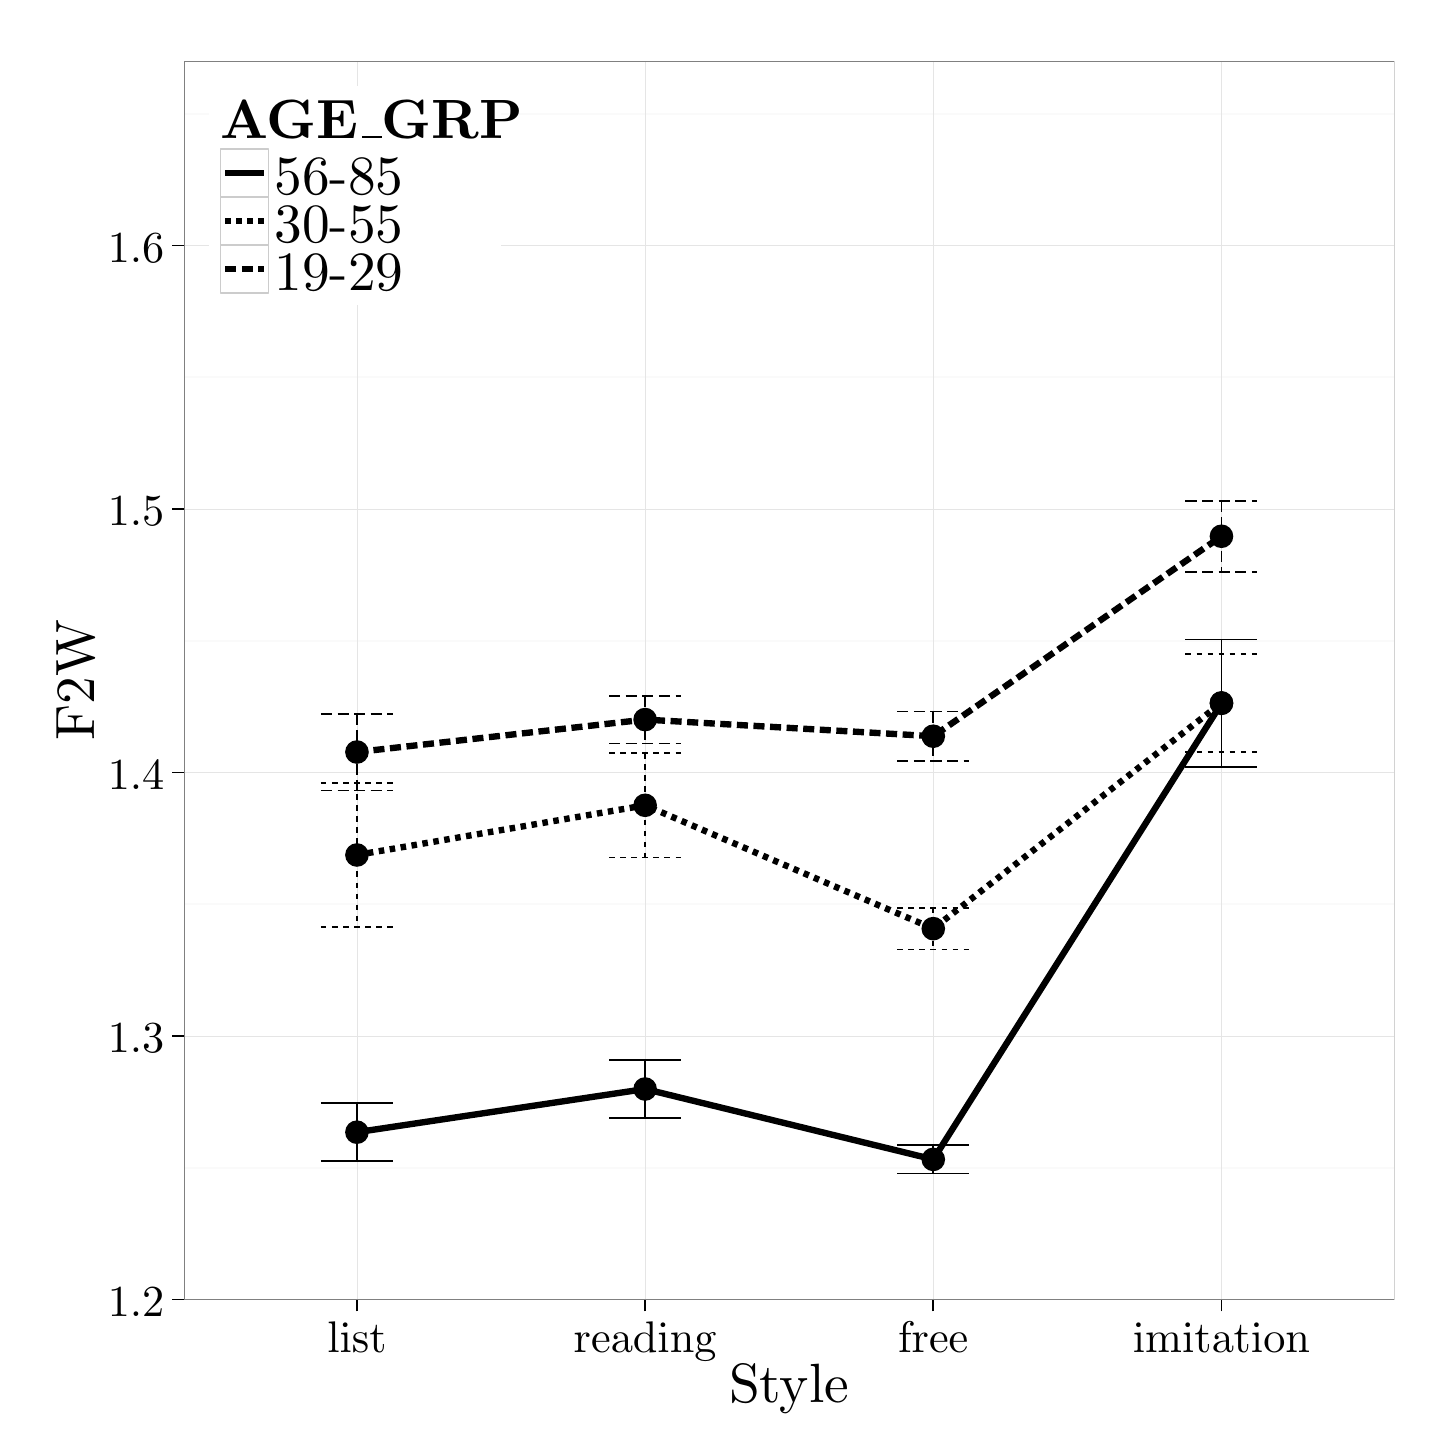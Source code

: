 % Created by tikzDevice version 0.8.1 on 2016-02-09 02:15:16
% !TEX encoding = UTF-8 Unicode
\begin{tikzpicture}[x=1pt,y=1pt]
\definecolor{fillColor}{RGB}{255,255,255}
\path[use as bounding box,fill=fillColor,fill opacity=0.00] (0,0) rectangle (505.89,505.89);
\begin{scope}
\path[clip] (  0.00,  0.00) rectangle (505.89,505.89);
\definecolor{drawColor}{RGB}{255,255,255}
\definecolor{fillColor}{RGB}{255,255,255}

\path[draw=drawColor,line width= 0.6pt,line join=round,line cap=round,fill=fillColor] (  0.00, -0.00) rectangle (505.89,505.89);
\end{scope}
\begin{scope}
\path[clip] ( 56.50, 46.31) rectangle (493.85,493.84);
\definecolor{fillColor}{RGB}{255,255,255}

\path[fill=fillColor] ( 56.50, 46.31) rectangle (493.85,493.84);
\definecolor{drawColor}{gray}{0.98}

\path[draw=drawColor,line width= 0.6pt,line join=round] ( 56.50, 93.92) --
	(493.85, 93.92);

\path[draw=drawColor,line width= 0.6pt,line join=round] ( 56.50,189.14) --
	(493.85,189.14);

\path[draw=drawColor,line width= 0.6pt,line join=round] ( 56.50,284.36) --
	(493.85,284.36);

\path[draw=drawColor,line width= 0.6pt,line join=round] ( 56.50,379.58) --
	(493.85,379.58);

\path[draw=drawColor,line width= 0.6pt,line join=round] ( 56.50,474.80) --
	(493.85,474.80);
\definecolor{drawColor}{gray}{0.90}

\path[draw=drawColor,line width= 0.2pt,line join=round] ( 56.50, 46.31) --
	(493.85, 46.31);

\path[draw=drawColor,line width= 0.2pt,line join=round] ( 56.50,141.53) --
	(493.85,141.53);

\path[draw=drawColor,line width= 0.2pt,line join=round] ( 56.50,236.75) --
	(493.85,236.75);

\path[draw=drawColor,line width= 0.2pt,line join=round] ( 56.50,331.97) --
	(493.85,331.97);

\path[draw=drawColor,line width= 0.2pt,line join=round] ( 56.50,427.19) --
	(493.85,427.19);

\path[draw=drawColor,line width= 0.2pt,line join=round] (118.98, 46.31) --
	(118.98,493.84);

\path[draw=drawColor,line width= 0.2pt,line join=round] (223.11, 46.31) --
	(223.11,493.84);

\path[draw=drawColor,line width= 0.2pt,line join=round] (327.24, 46.31) --
	(327.24,493.84);

\path[draw=drawColor,line width= 0.2pt,line join=round] (431.37, 46.31) --
	(431.37,493.84);
\definecolor{fillColor}{RGB}{0,0,0}

\path[fill=fillColor] (118.98,106.77) circle (  4.27);

\path[fill=fillColor] (118.98,206.94) circle (  4.27);

\path[fill=fillColor] (118.98,244.14) circle (  4.27);

\path[fill=fillColor] (223.11,122.37) circle (  4.27);

\path[fill=fillColor] (223.11,224.89) circle (  4.27);

\path[fill=fillColor] (223.11,255.87) circle (  4.27);

\path[fill=fillColor] (327.24, 96.94) circle (  4.27);

\path[fill=fillColor] (327.24,180.32) circle (  4.27);

\path[fill=fillColor] (327.24,249.85) circle (  4.27);

\path[fill=fillColor] (431.37,261.72) circle (  4.27);

\path[fill=fillColor] (431.37,261.91) circle (  4.27);

\path[fill=fillColor] (431.37,322.11) circle (  4.27);
\definecolor{drawColor}{RGB}{0,0,0}

\path[draw=drawColor,line width= 2.3pt,line join=round] (118.98,106.77) --
	(223.11,122.37) --
	(327.24, 96.94) --
	(431.37,261.72);

\path[draw=drawColor,line width= 2.3pt,dash pattern=on 2pt off 2pt ,line join=round] (118.98,206.94) --
	(223.11,224.89) --
	(327.24,180.32) --
	(431.37,261.91);

\path[draw=drawColor,line width= 2.3pt,dash pattern=on 4pt off 2pt ,line join=round] (118.98,244.14) --
	(223.11,255.87) --
	(327.24,249.85) --
	(431.37,322.11);

\path[draw=drawColor,line width= 0.6pt,line join=round] (105.96,117.25) --
	(132.00,117.25);

\path[draw=drawColor,line width= 0.6pt,line join=round] (118.98,117.25) --
	(118.98, 96.30);

\path[draw=drawColor,line width= 0.6pt,line join=round] (105.96, 96.30) --
	(132.00, 96.30);

\path[draw=drawColor,line width= 0.6pt,line join=round] (210.09,132.83) --
	(236.13,132.83);

\path[draw=drawColor,line width= 0.6pt,line join=round] (223.11,132.83) --
	(223.11,111.92);

\path[draw=drawColor,line width= 0.6pt,line join=round] (210.09,111.92) --
	(236.13,111.92);

\path[draw=drawColor,line width= 0.6pt,line join=round] (314.22,102.07) --
	(340.25,102.07);

\path[draw=drawColor,line width= 0.6pt,line join=round] (327.24,102.07) --
	(327.24, 91.82);

\path[draw=drawColor,line width= 0.6pt,line join=round] (314.22, 91.82) --
	(340.25, 91.82);

\path[draw=drawColor,line width= 0.6pt,line join=round] (418.35,284.76) --
	(444.38,284.76);

\path[draw=drawColor,line width= 0.6pt,line join=round] (431.37,284.76) --
	(431.37,238.69);

\path[draw=drawColor,line width= 0.6pt,line join=round] (418.35,238.69) --
	(444.38,238.69);

\path[draw=drawColor,line width= 0.6pt,dash pattern=on 2pt off 2pt ,line join=round] (105.96,232.98) --
	(132.00,232.98);

\path[draw=drawColor,line width= 0.6pt,dash pattern=on 2pt off 2pt ,line join=round] (118.98,232.98) --
	(118.98,180.91);

\path[draw=drawColor,line width= 0.6pt,dash pattern=on 2pt off 2pt ,line join=round] (105.96,180.91) --
	(132.00,180.91);

\path[draw=drawColor,line width= 0.6pt,dash pattern=on 2pt off 2pt ,line join=round] (210.09,243.69) --
	(236.13,243.69);

\path[draw=drawColor,line width= 0.6pt,dash pattern=on 2pt off 2pt ,line join=round] (223.11,243.69) --
	(223.11,206.09);

\path[draw=drawColor,line width= 0.6pt,dash pattern=on 2pt off 2pt ,line join=round] (210.09,206.09) --
	(236.13,206.09);

\path[draw=drawColor,line width= 0.6pt,dash pattern=on 2pt off 2pt ,line join=round] (314.22,187.88) --
	(340.25,187.88);

\path[draw=drawColor,line width= 0.6pt,dash pattern=on 2pt off 2pt ,line join=round] (327.24,187.88) --
	(327.24,172.76);

\path[draw=drawColor,line width= 0.6pt,dash pattern=on 2pt off 2pt ,line join=round] (314.22,172.76) --
	(340.25,172.76);

\path[draw=drawColor,line width= 0.6pt,dash pattern=on 2pt off 2pt ,line join=round] (418.35,279.57) --
	(444.38,279.57);

\path[draw=drawColor,line width= 0.6pt,dash pattern=on 2pt off 2pt ,line join=round] (431.37,279.57) --
	(431.37,244.26);

\path[draw=drawColor,line width= 0.6pt,dash pattern=on 2pt off 2pt ,line join=round] (418.35,244.26) --
	(444.38,244.26);

\path[draw=drawColor,line width= 0.6pt,dash pattern=on 4pt off 2pt ,line join=round] (105.96,257.99) --
	(132.00,257.99);

\path[draw=drawColor,line width= 0.6pt,dash pattern=on 4pt off 2pt ,line join=round] (118.98,257.99) --
	(118.98,230.29);

\path[draw=drawColor,line width= 0.6pt,dash pattern=on 4pt off 2pt ,line join=round] (105.96,230.29) --
	(132.00,230.29);

\path[draw=drawColor,line width= 0.6pt,dash pattern=on 4pt off 2pt ,line join=round] (210.09,264.50) --
	(236.13,264.50);

\path[draw=drawColor,line width= 0.6pt,dash pattern=on 4pt off 2pt ,line join=round] (223.11,264.50) --
	(223.11,247.24);

\path[draw=drawColor,line width= 0.6pt,dash pattern=on 4pt off 2pt ,line join=round] (210.09,247.24) --
	(236.13,247.24);

\path[draw=drawColor,line width= 0.6pt,dash pattern=on 4pt off 2pt ,line join=round] (314.22,258.76) --
	(340.25,258.76);

\path[draw=drawColor,line width= 0.6pt,dash pattern=on 4pt off 2pt ,line join=round] (327.24,258.76) --
	(327.24,240.93);

\path[draw=drawColor,line width= 0.6pt,dash pattern=on 4pt off 2pt ,line join=round] (314.22,240.93) --
	(340.25,240.93);

\path[draw=drawColor,line width= 0.6pt,dash pattern=on 4pt off 2pt ,line join=round] (418.35,334.91) --
	(444.38,334.91);

\path[draw=drawColor,line width= 0.6pt,dash pattern=on 4pt off 2pt ,line join=round] (431.37,334.91) --
	(431.37,309.31);

\path[draw=drawColor,line width= 0.6pt,dash pattern=on 4pt off 2pt ,line join=round] (418.35,309.31) --
	(444.38,309.31);
\definecolor{drawColor}{gray}{0.50}

\path[draw=drawColor,line width= 0.6pt,line join=round,line cap=round] ( 56.50, 46.31) rectangle (493.85,493.84);
\end{scope}
\begin{scope}
\path[clip] (  0.00,  0.00) rectangle (505.89,505.89);
\definecolor{drawColor}{RGB}{0,0,0}

\node[text=drawColor,anchor=base east,inner sep=0pt, outer sep=0pt, scale=  1.60] at ( 49.39, 40.27) {1.2};

\node[text=drawColor,anchor=base east,inner sep=0pt, outer sep=0pt, scale=  1.60] at ( 49.39,135.50) {1.3};

\node[text=drawColor,anchor=base east,inner sep=0pt, outer sep=0pt, scale=  1.60] at ( 49.39,230.72) {1.4};

\node[text=drawColor,anchor=base east,inner sep=0pt, outer sep=0pt, scale=  1.60] at ( 49.39,325.94) {1.5};

\node[text=drawColor,anchor=base east,inner sep=0pt, outer sep=0pt, scale=  1.60] at ( 49.39,421.16) {1.6};
\end{scope}
\begin{scope}
\path[clip] (  0.00,  0.00) rectangle (505.89,505.89);
\definecolor{drawColor}{RGB}{0,0,0}

\path[draw=drawColor,line width= 0.6pt,line join=round] ( 52.24, 46.31) --
	( 56.50, 46.31);

\path[draw=drawColor,line width= 0.6pt,line join=round] ( 52.24,141.53) --
	( 56.50,141.53);

\path[draw=drawColor,line width= 0.6pt,line join=round] ( 52.24,236.75) --
	( 56.50,236.75);

\path[draw=drawColor,line width= 0.6pt,line join=round] ( 52.24,331.97) --
	( 56.50,331.97);

\path[draw=drawColor,line width= 0.6pt,line join=round] ( 52.24,427.19) --
	( 56.50,427.19);
\end{scope}
\begin{scope}
\path[clip] (  0.00,  0.00) rectangle (505.89,505.89);
\definecolor{drawColor}{RGB}{0,0,0}

\path[draw=drawColor,line width= 0.6pt,line join=round] (118.98, 42.04) --
	(118.98, 46.31);

\path[draw=drawColor,line width= 0.6pt,line join=round] (223.11, 42.04) --
	(223.11, 46.31);

\path[draw=drawColor,line width= 0.6pt,line join=round] (327.24, 42.04) --
	(327.24, 46.31);

\path[draw=drawColor,line width= 0.6pt,line join=round] (431.37, 42.04) --
	(431.37, 46.31);
\end{scope}
\begin{scope}
\path[clip] (  0.00,  0.00) rectangle (505.89,505.89);
\definecolor{drawColor}{RGB}{0,0,0}

\node[text=drawColor,anchor=base,inner sep=0pt, outer sep=0pt, scale=  1.60] at (118.98, 27.13) {list};

\node[text=drawColor,anchor=base,inner sep=0pt, outer sep=0pt, scale=  1.60] at (223.11, 27.13) {reading};

\node[text=drawColor,anchor=base,inner sep=0pt, outer sep=0pt, scale=  1.60] at (327.24, 27.13) {free};

\node[text=drawColor,anchor=base,inner sep=0pt, outer sep=0pt, scale=  1.60] at (431.37, 27.13) {imitation};
\end{scope}
\begin{scope}
\path[clip] (  0.00,  0.00) rectangle (505.89,505.89);
\definecolor{drawColor}{RGB}{0,0,0}

\node[text=drawColor,anchor=base,inner sep=0pt, outer sep=0pt, scale=  2.00] at (275.17,  9.03) {Style};
\end{scope}
\begin{scope}
\path[clip] (  0.00,  0.00) rectangle (505.89,505.89);
\definecolor{drawColor}{RGB}{0,0,0}

\node[text=drawColor,rotate= 90.00,anchor=base,inner sep=0pt, outer sep=0pt, scale=  2.00] at ( 24.12,270.08) {F2W};
\end{scope}
\begin{scope}
\path[clip] (  0.00,  0.00) rectangle (505.89,505.89);
\definecolor{fillColor}{RGB}{255,255,255}

\path[fill=fillColor] ( 65.37,405.66) rectangle (171.07,484.98);
\end{scope}
\begin{scope}
\path[clip] (  0.00,  0.00) rectangle (505.89,505.89);
\definecolor{drawColor}{RGB}{0,0,0}

\node[text=drawColor,anchor=base west,inner sep=0pt, outer sep=0pt, scale=  2.00] at ( 69.64,465.96) {\bfseries AGE{\_{}}GRP};
\end{scope}
\begin{scope}
\path[clip] (  0.00,  0.00) rectangle (505.89,505.89);
\definecolor{drawColor}{gray}{0.80}
\definecolor{fillColor}{RGB}{255,255,255}

\path[draw=drawColor,line width= 0.6pt,line join=round,line cap=round,fill=fillColor] ( 69.64,444.61) rectangle ( 86.98,461.96);
\end{scope}
\begin{scope}
\path[clip] (  0.00,  0.00) rectangle (505.89,505.89);
\definecolor{drawColor}{RGB}{0,0,0}

\path[draw=drawColor,line width= 2.3pt,line join=round] ( 71.37,453.29) -- ( 85.25,453.29);
\end{scope}
\begin{scope}
\path[clip] (  0.00,  0.00) rectangle (505.89,505.89);
\definecolor{drawColor}{RGB}{0,0,0}

\path[draw=drawColor,line width= 0.6pt,line join=round] ( 71.37,453.29) -- ( 85.25,453.29);
\end{scope}
\begin{scope}
\path[clip] (  0.00,  0.00) rectangle (505.89,505.89);
\definecolor{drawColor}{gray}{0.80}
\definecolor{fillColor}{RGB}{255,255,255}

\path[draw=drawColor,line width= 0.6pt,line join=round,line cap=round,fill=fillColor] ( 69.64,427.27) rectangle ( 86.98,444.61);
\end{scope}
\begin{scope}
\path[clip] (  0.00,  0.00) rectangle (505.89,505.89);
\definecolor{drawColor}{RGB}{0,0,0}

\path[draw=drawColor,line width= 2.3pt,dash pattern=on 2pt off 2pt ,line join=round] ( 71.37,435.94) -- ( 85.25,435.94);
\end{scope}
\begin{scope}
\path[clip] (  0.00,  0.00) rectangle (505.89,505.89);
\definecolor{drawColor}{RGB}{0,0,0}

\path[draw=drawColor,line width= 0.6pt,dash pattern=on 2pt off 2pt ,line join=round] ( 71.37,435.94) -- ( 85.25,435.94);
\end{scope}
\begin{scope}
\path[clip] (  0.00,  0.00) rectangle (505.89,505.89);
\definecolor{drawColor}{gray}{0.80}
\definecolor{fillColor}{RGB}{255,255,255}

\path[draw=drawColor,line width= 0.6pt,line join=round,line cap=round,fill=fillColor] ( 69.64,409.92) rectangle ( 86.98,427.27);
\end{scope}
\begin{scope}
\path[clip] (  0.00,  0.00) rectangle (505.89,505.89);
\definecolor{drawColor}{RGB}{0,0,0}

\path[draw=drawColor,line width= 2.3pt,dash pattern=on 4pt off 2pt ,line join=round] ( 71.37,418.60) -- ( 85.25,418.60);
\end{scope}
\begin{scope}
\path[clip] (  0.00,  0.00) rectangle (505.89,505.89);
\definecolor{drawColor}{RGB}{0,0,0}

\path[draw=drawColor,line width= 0.6pt,dash pattern=on 4pt off 2pt ,line join=round] ( 71.37,418.60) -- ( 85.25,418.60);
\end{scope}
\begin{scope}
\path[clip] (  0.00,  0.00) rectangle (505.89,505.89);
\definecolor{drawColor}{RGB}{0,0,0}

\node[text=drawColor,anchor=base west,inner sep=0pt, outer sep=0pt, scale=  2.00] at ( 89.15,445.75) {56-85};
\end{scope}
\begin{scope}
\path[clip] (  0.00,  0.00) rectangle (505.89,505.89);
\definecolor{drawColor}{RGB}{0,0,0}

\node[text=drawColor,anchor=base west,inner sep=0pt, outer sep=0pt, scale=  2.00] at ( 89.15,428.40) {30-55};
\end{scope}
\begin{scope}
\path[clip] (  0.00,  0.00) rectangle (505.89,505.89);
\definecolor{drawColor}{RGB}{0,0,0}

\node[text=drawColor,anchor=base west,inner sep=0pt, outer sep=0pt, scale=  2.00] at ( 89.15,411.06) {19-29};
\end{scope}
\end{tikzpicture}
